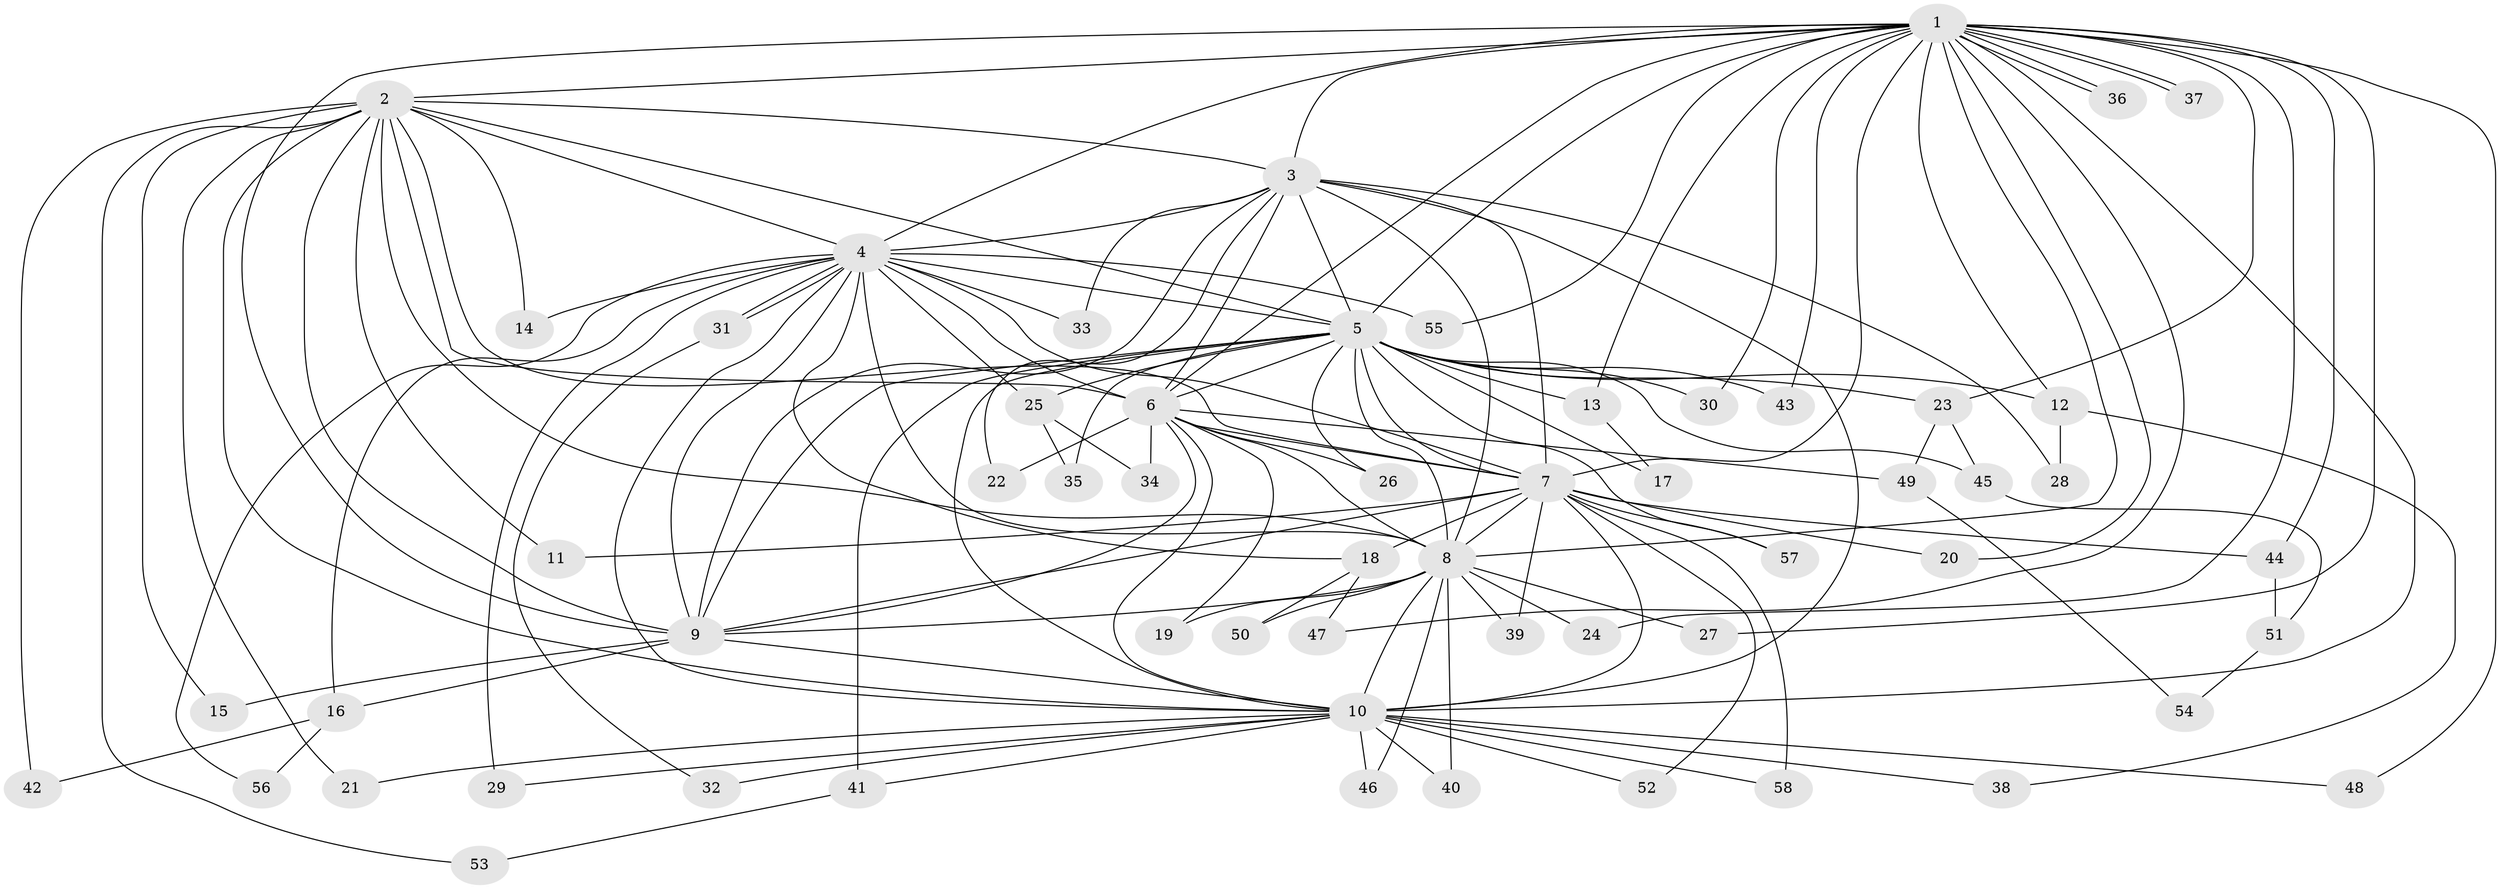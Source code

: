 // coarse degree distribution, {22: 0.022222222222222223, 20: 0.022222222222222223, 8: 0.022222222222222223, 15: 0.044444444444444446, 17: 0.022222222222222223, 14: 0.022222222222222223, 2: 0.6444444444444445, 4: 0.044444444444444446, 3: 0.1111111111111111, 1: 0.044444444444444446}
// Generated by graph-tools (version 1.1) at 2025/23/03/03/25 07:23:44]
// undirected, 58 vertices, 141 edges
graph export_dot {
graph [start="1"]
  node [color=gray90,style=filled];
  1;
  2;
  3;
  4;
  5;
  6;
  7;
  8;
  9;
  10;
  11;
  12;
  13;
  14;
  15;
  16;
  17;
  18;
  19;
  20;
  21;
  22;
  23;
  24;
  25;
  26;
  27;
  28;
  29;
  30;
  31;
  32;
  33;
  34;
  35;
  36;
  37;
  38;
  39;
  40;
  41;
  42;
  43;
  44;
  45;
  46;
  47;
  48;
  49;
  50;
  51;
  52;
  53;
  54;
  55;
  56;
  57;
  58;
  1 -- 2;
  1 -- 3;
  1 -- 4;
  1 -- 5;
  1 -- 6;
  1 -- 7;
  1 -- 8;
  1 -- 9;
  1 -- 10;
  1 -- 12;
  1 -- 13;
  1 -- 20;
  1 -- 23;
  1 -- 24;
  1 -- 27;
  1 -- 30;
  1 -- 36;
  1 -- 36;
  1 -- 37;
  1 -- 37;
  1 -- 43;
  1 -- 44;
  1 -- 47;
  1 -- 48;
  1 -- 55;
  2 -- 3;
  2 -- 4;
  2 -- 5;
  2 -- 6;
  2 -- 7;
  2 -- 8;
  2 -- 9;
  2 -- 10;
  2 -- 11;
  2 -- 14;
  2 -- 15;
  2 -- 21;
  2 -- 42;
  2 -- 53;
  3 -- 4;
  3 -- 5;
  3 -- 6;
  3 -- 7;
  3 -- 8;
  3 -- 9;
  3 -- 10;
  3 -- 22;
  3 -- 28;
  3 -- 33;
  4 -- 5;
  4 -- 6;
  4 -- 7;
  4 -- 8;
  4 -- 9;
  4 -- 10;
  4 -- 14;
  4 -- 16;
  4 -- 18;
  4 -- 25;
  4 -- 29;
  4 -- 31;
  4 -- 31;
  4 -- 33;
  4 -- 55;
  4 -- 56;
  5 -- 6;
  5 -- 7;
  5 -- 8;
  5 -- 9;
  5 -- 10;
  5 -- 12;
  5 -- 13;
  5 -- 17;
  5 -- 23;
  5 -- 25;
  5 -- 26;
  5 -- 30;
  5 -- 35;
  5 -- 41;
  5 -- 43;
  5 -- 45;
  5 -- 57;
  6 -- 7;
  6 -- 8;
  6 -- 9;
  6 -- 10;
  6 -- 19;
  6 -- 22;
  6 -- 26;
  6 -- 34;
  6 -- 49;
  7 -- 8;
  7 -- 9;
  7 -- 10;
  7 -- 11;
  7 -- 18;
  7 -- 20;
  7 -- 39;
  7 -- 44;
  7 -- 52;
  7 -- 57;
  7 -- 58;
  8 -- 9;
  8 -- 10;
  8 -- 19;
  8 -- 24;
  8 -- 27;
  8 -- 39;
  8 -- 40;
  8 -- 46;
  8 -- 50;
  9 -- 10;
  9 -- 15;
  9 -- 16;
  10 -- 21;
  10 -- 29;
  10 -- 32;
  10 -- 38;
  10 -- 40;
  10 -- 41;
  10 -- 46;
  10 -- 48;
  10 -- 52;
  10 -- 58;
  12 -- 28;
  12 -- 38;
  13 -- 17;
  16 -- 42;
  16 -- 56;
  18 -- 47;
  18 -- 50;
  23 -- 45;
  23 -- 49;
  25 -- 34;
  25 -- 35;
  31 -- 32;
  41 -- 53;
  44 -- 51;
  45 -- 51;
  49 -- 54;
  51 -- 54;
}
